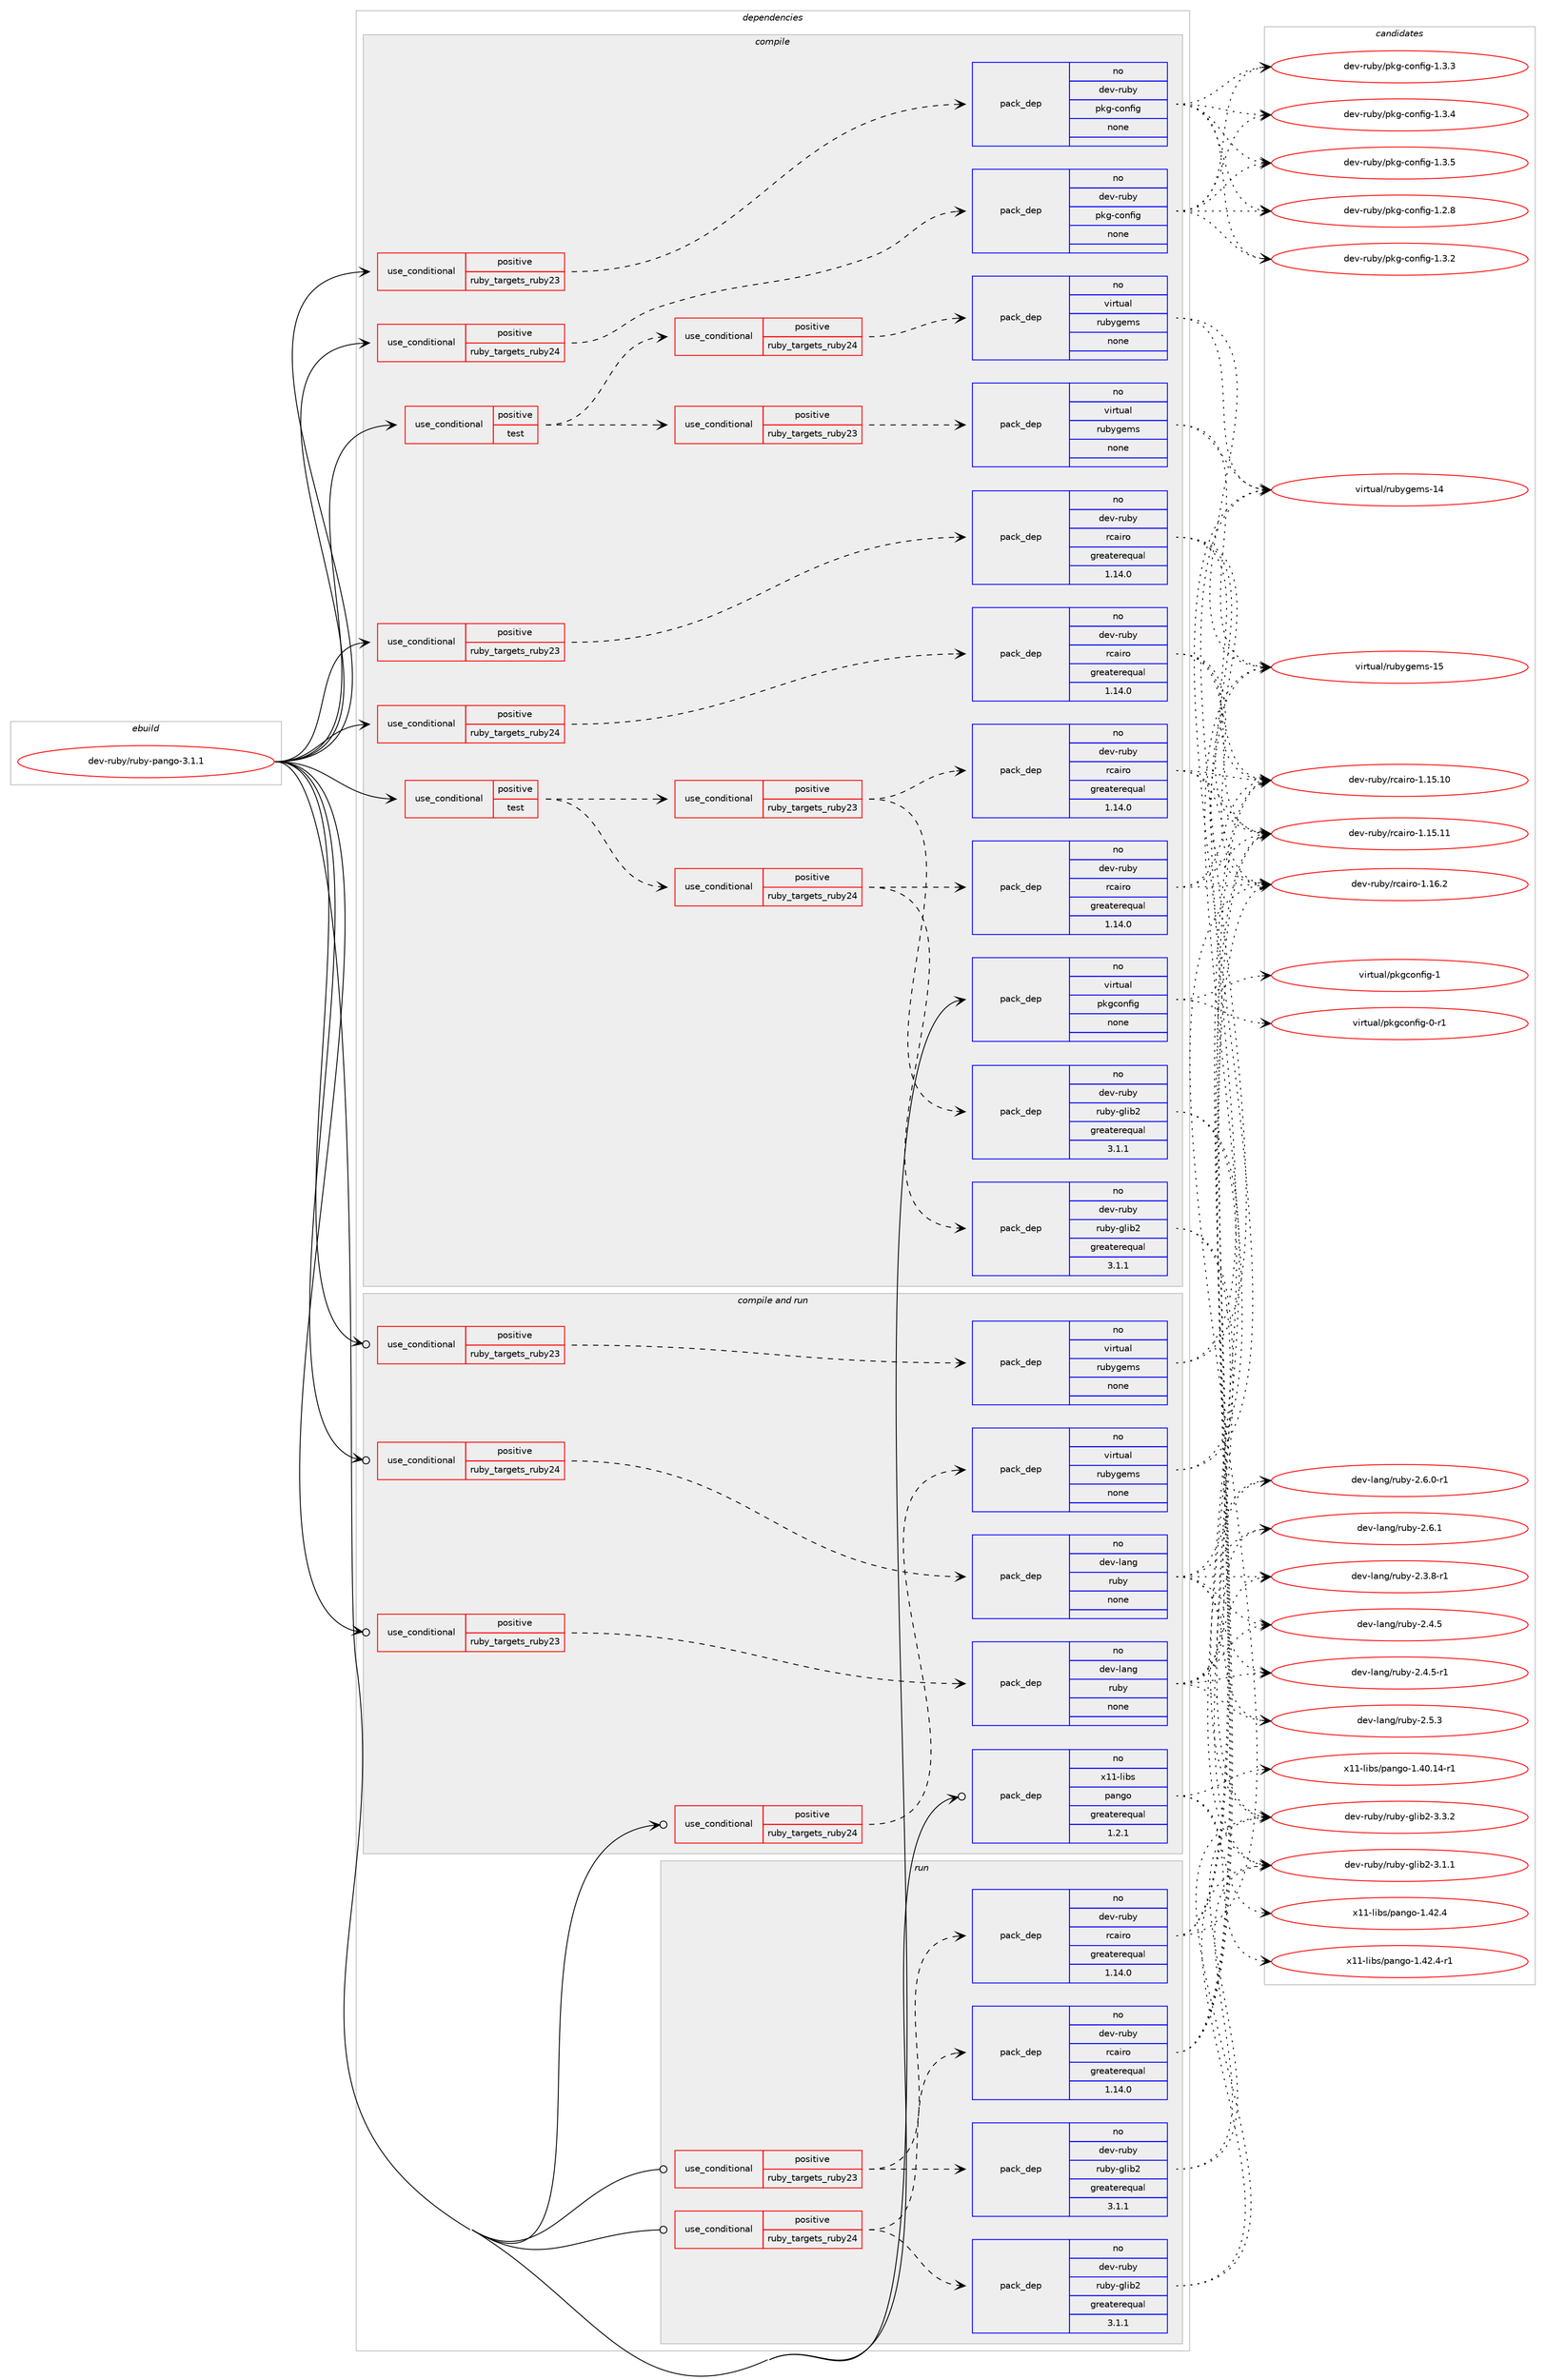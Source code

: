 digraph prolog {

# *************
# Graph options
# *************

newrank=true;
concentrate=true;
compound=true;
graph [rankdir=LR,fontname=Helvetica,fontsize=10,ranksep=1.5];#, ranksep=2.5, nodesep=0.2];
edge  [arrowhead=vee];
node  [fontname=Helvetica,fontsize=10];

# **********
# The ebuild
# **********

subgraph cluster_leftcol {
color=gray;
rank=same;
label=<<i>ebuild</i>>;
id [label="dev-ruby/ruby-pango-3.1.1", color=red, width=4, href="../dev-ruby/ruby-pango-3.1.1.svg"];
}

# ****************
# The dependencies
# ****************

subgraph cluster_midcol {
color=gray;
label=<<i>dependencies</i>>;
subgraph cluster_compile {
fillcolor="#eeeeee";
style=filled;
label=<<i>compile</i>>;
subgraph cond415877 {
dependency1524756 [label=<<TABLE BORDER="0" CELLBORDER="1" CELLSPACING="0" CELLPADDING="4"><TR><TD ROWSPAN="3" CELLPADDING="10">use_conditional</TD></TR><TR><TD>positive</TD></TR><TR><TD>ruby_targets_ruby23</TD></TR></TABLE>>, shape=none, color=red];
subgraph pack1085373 {
dependency1524757 [label=<<TABLE BORDER="0" CELLBORDER="1" CELLSPACING="0" CELLPADDING="4" WIDTH="220"><TR><TD ROWSPAN="6" CELLPADDING="30">pack_dep</TD></TR><TR><TD WIDTH="110">no</TD></TR><TR><TD>dev-ruby</TD></TR><TR><TD>pkg-config</TD></TR><TR><TD>none</TD></TR><TR><TD></TD></TR></TABLE>>, shape=none, color=blue];
}
dependency1524756:e -> dependency1524757:w [weight=20,style="dashed",arrowhead="vee"];
}
id:e -> dependency1524756:w [weight=20,style="solid",arrowhead="vee"];
subgraph cond415878 {
dependency1524758 [label=<<TABLE BORDER="0" CELLBORDER="1" CELLSPACING="0" CELLPADDING="4"><TR><TD ROWSPAN="3" CELLPADDING="10">use_conditional</TD></TR><TR><TD>positive</TD></TR><TR><TD>ruby_targets_ruby23</TD></TR></TABLE>>, shape=none, color=red];
subgraph pack1085374 {
dependency1524759 [label=<<TABLE BORDER="0" CELLBORDER="1" CELLSPACING="0" CELLPADDING="4" WIDTH="220"><TR><TD ROWSPAN="6" CELLPADDING="30">pack_dep</TD></TR><TR><TD WIDTH="110">no</TD></TR><TR><TD>dev-ruby</TD></TR><TR><TD>rcairo</TD></TR><TR><TD>greaterequal</TD></TR><TR><TD>1.14.0</TD></TR></TABLE>>, shape=none, color=blue];
}
dependency1524758:e -> dependency1524759:w [weight=20,style="dashed",arrowhead="vee"];
}
id:e -> dependency1524758:w [weight=20,style="solid",arrowhead="vee"];
subgraph cond415879 {
dependency1524760 [label=<<TABLE BORDER="0" CELLBORDER="1" CELLSPACING="0" CELLPADDING="4"><TR><TD ROWSPAN="3" CELLPADDING="10">use_conditional</TD></TR><TR><TD>positive</TD></TR><TR><TD>ruby_targets_ruby24</TD></TR></TABLE>>, shape=none, color=red];
subgraph pack1085375 {
dependency1524761 [label=<<TABLE BORDER="0" CELLBORDER="1" CELLSPACING="0" CELLPADDING="4" WIDTH="220"><TR><TD ROWSPAN="6" CELLPADDING="30">pack_dep</TD></TR><TR><TD WIDTH="110">no</TD></TR><TR><TD>dev-ruby</TD></TR><TR><TD>pkg-config</TD></TR><TR><TD>none</TD></TR><TR><TD></TD></TR></TABLE>>, shape=none, color=blue];
}
dependency1524760:e -> dependency1524761:w [weight=20,style="dashed",arrowhead="vee"];
}
id:e -> dependency1524760:w [weight=20,style="solid",arrowhead="vee"];
subgraph cond415880 {
dependency1524762 [label=<<TABLE BORDER="0" CELLBORDER="1" CELLSPACING="0" CELLPADDING="4"><TR><TD ROWSPAN="3" CELLPADDING="10">use_conditional</TD></TR><TR><TD>positive</TD></TR><TR><TD>ruby_targets_ruby24</TD></TR></TABLE>>, shape=none, color=red];
subgraph pack1085376 {
dependency1524763 [label=<<TABLE BORDER="0" CELLBORDER="1" CELLSPACING="0" CELLPADDING="4" WIDTH="220"><TR><TD ROWSPAN="6" CELLPADDING="30">pack_dep</TD></TR><TR><TD WIDTH="110">no</TD></TR><TR><TD>dev-ruby</TD></TR><TR><TD>rcairo</TD></TR><TR><TD>greaterequal</TD></TR><TR><TD>1.14.0</TD></TR></TABLE>>, shape=none, color=blue];
}
dependency1524762:e -> dependency1524763:w [weight=20,style="dashed",arrowhead="vee"];
}
id:e -> dependency1524762:w [weight=20,style="solid",arrowhead="vee"];
subgraph cond415881 {
dependency1524764 [label=<<TABLE BORDER="0" CELLBORDER="1" CELLSPACING="0" CELLPADDING="4"><TR><TD ROWSPAN="3" CELLPADDING="10">use_conditional</TD></TR><TR><TD>positive</TD></TR><TR><TD>test</TD></TR></TABLE>>, shape=none, color=red];
subgraph cond415882 {
dependency1524765 [label=<<TABLE BORDER="0" CELLBORDER="1" CELLSPACING="0" CELLPADDING="4"><TR><TD ROWSPAN="3" CELLPADDING="10">use_conditional</TD></TR><TR><TD>positive</TD></TR><TR><TD>ruby_targets_ruby23</TD></TR></TABLE>>, shape=none, color=red];
subgraph pack1085377 {
dependency1524766 [label=<<TABLE BORDER="0" CELLBORDER="1" CELLSPACING="0" CELLPADDING="4" WIDTH="220"><TR><TD ROWSPAN="6" CELLPADDING="30">pack_dep</TD></TR><TR><TD WIDTH="110">no</TD></TR><TR><TD>dev-ruby</TD></TR><TR><TD>ruby-glib2</TD></TR><TR><TD>greaterequal</TD></TR><TR><TD>3.1.1</TD></TR></TABLE>>, shape=none, color=blue];
}
dependency1524765:e -> dependency1524766:w [weight=20,style="dashed",arrowhead="vee"];
subgraph pack1085378 {
dependency1524767 [label=<<TABLE BORDER="0" CELLBORDER="1" CELLSPACING="0" CELLPADDING="4" WIDTH="220"><TR><TD ROWSPAN="6" CELLPADDING="30">pack_dep</TD></TR><TR><TD WIDTH="110">no</TD></TR><TR><TD>dev-ruby</TD></TR><TR><TD>rcairo</TD></TR><TR><TD>greaterequal</TD></TR><TR><TD>1.14.0</TD></TR></TABLE>>, shape=none, color=blue];
}
dependency1524765:e -> dependency1524767:w [weight=20,style="dashed",arrowhead="vee"];
}
dependency1524764:e -> dependency1524765:w [weight=20,style="dashed",arrowhead="vee"];
subgraph cond415883 {
dependency1524768 [label=<<TABLE BORDER="0" CELLBORDER="1" CELLSPACING="0" CELLPADDING="4"><TR><TD ROWSPAN="3" CELLPADDING="10">use_conditional</TD></TR><TR><TD>positive</TD></TR><TR><TD>ruby_targets_ruby24</TD></TR></TABLE>>, shape=none, color=red];
subgraph pack1085379 {
dependency1524769 [label=<<TABLE BORDER="0" CELLBORDER="1" CELLSPACING="0" CELLPADDING="4" WIDTH="220"><TR><TD ROWSPAN="6" CELLPADDING="30">pack_dep</TD></TR><TR><TD WIDTH="110">no</TD></TR><TR><TD>dev-ruby</TD></TR><TR><TD>ruby-glib2</TD></TR><TR><TD>greaterequal</TD></TR><TR><TD>3.1.1</TD></TR></TABLE>>, shape=none, color=blue];
}
dependency1524768:e -> dependency1524769:w [weight=20,style="dashed",arrowhead="vee"];
subgraph pack1085380 {
dependency1524770 [label=<<TABLE BORDER="0" CELLBORDER="1" CELLSPACING="0" CELLPADDING="4" WIDTH="220"><TR><TD ROWSPAN="6" CELLPADDING="30">pack_dep</TD></TR><TR><TD WIDTH="110">no</TD></TR><TR><TD>dev-ruby</TD></TR><TR><TD>rcairo</TD></TR><TR><TD>greaterequal</TD></TR><TR><TD>1.14.0</TD></TR></TABLE>>, shape=none, color=blue];
}
dependency1524768:e -> dependency1524770:w [weight=20,style="dashed",arrowhead="vee"];
}
dependency1524764:e -> dependency1524768:w [weight=20,style="dashed",arrowhead="vee"];
}
id:e -> dependency1524764:w [weight=20,style="solid",arrowhead="vee"];
subgraph cond415884 {
dependency1524771 [label=<<TABLE BORDER="0" CELLBORDER="1" CELLSPACING="0" CELLPADDING="4"><TR><TD ROWSPAN="3" CELLPADDING="10">use_conditional</TD></TR><TR><TD>positive</TD></TR><TR><TD>test</TD></TR></TABLE>>, shape=none, color=red];
subgraph cond415885 {
dependency1524772 [label=<<TABLE BORDER="0" CELLBORDER="1" CELLSPACING="0" CELLPADDING="4"><TR><TD ROWSPAN="3" CELLPADDING="10">use_conditional</TD></TR><TR><TD>positive</TD></TR><TR><TD>ruby_targets_ruby23</TD></TR></TABLE>>, shape=none, color=red];
subgraph pack1085381 {
dependency1524773 [label=<<TABLE BORDER="0" CELLBORDER="1" CELLSPACING="0" CELLPADDING="4" WIDTH="220"><TR><TD ROWSPAN="6" CELLPADDING="30">pack_dep</TD></TR><TR><TD WIDTH="110">no</TD></TR><TR><TD>virtual</TD></TR><TR><TD>rubygems</TD></TR><TR><TD>none</TD></TR><TR><TD></TD></TR></TABLE>>, shape=none, color=blue];
}
dependency1524772:e -> dependency1524773:w [weight=20,style="dashed",arrowhead="vee"];
}
dependency1524771:e -> dependency1524772:w [weight=20,style="dashed",arrowhead="vee"];
subgraph cond415886 {
dependency1524774 [label=<<TABLE BORDER="0" CELLBORDER="1" CELLSPACING="0" CELLPADDING="4"><TR><TD ROWSPAN="3" CELLPADDING="10">use_conditional</TD></TR><TR><TD>positive</TD></TR><TR><TD>ruby_targets_ruby24</TD></TR></TABLE>>, shape=none, color=red];
subgraph pack1085382 {
dependency1524775 [label=<<TABLE BORDER="0" CELLBORDER="1" CELLSPACING="0" CELLPADDING="4" WIDTH="220"><TR><TD ROWSPAN="6" CELLPADDING="30">pack_dep</TD></TR><TR><TD WIDTH="110">no</TD></TR><TR><TD>virtual</TD></TR><TR><TD>rubygems</TD></TR><TR><TD>none</TD></TR><TR><TD></TD></TR></TABLE>>, shape=none, color=blue];
}
dependency1524774:e -> dependency1524775:w [weight=20,style="dashed",arrowhead="vee"];
}
dependency1524771:e -> dependency1524774:w [weight=20,style="dashed",arrowhead="vee"];
}
id:e -> dependency1524771:w [weight=20,style="solid",arrowhead="vee"];
subgraph pack1085383 {
dependency1524776 [label=<<TABLE BORDER="0" CELLBORDER="1" CELLSPACING="0" CELLPADDING="4" WIDTH="220"><TR><TD ROWSPAN="6" CELLPADDING="30">pack_dep</TD></TR><TR><TD WIDTH="110">no</TD></TR><TR><TD>virtual</TD></TR><TR><TD>pkgconfig</TD></TR><TR><TD>none</TD></TR><TR><TD></TD></TR></TABLE>>, shape=none, color=blue];
}
id:e -> dependency1524776:w [weight=20,style="solid",arrowhead="vee"];
}
subgraph cluster_compileandrun {
fillcolor="#eeeeee";
style=filled;
label=<<i>compile and run</i>>;
subgraph cond415887 {
dependency1524777 [label=<<TABLE BORDER="0" CELLBORDER="1" CELLSPACING="0" CELLPADDING="4"><TR><TD ROWSPAN="3" CELLPADDING="10">use_conditional</TD></TR><TR><TD>positive</TD></TR><TR><TD>ruby_targets_ruby23</TD></TR></TABLE>>, shape=none, color=red];
subgraph pack1085384 {
dependency1524778 [label=<<TABLE BORDER="0" CELLBORDER="1" CELLSPACING="0" CELLPADDING="4" WIDTH="220"><TR><TD ROWSPAN="6" CELLPADDING="30">pack_dep</TD></TR><TR><TD WIDTH="110">no</TD></TR><TR><TD>dev-lang</TD></TR><TR><TD>ruby</TD></TR><TR><TD>none</TD></TR><TR><TD></TD></TR></TABLE>>, shape=none, color=blue];
}
dependency1524777:e -> dependency1524778:w [weight=20,style="dashed",arrowhead="vee"];
}
id:e -> dependency1524777:w [weight=20,style="solid",arrowhead="odotvee"];
subgraph cond415888 {
dependency1524779 [label=<<TABLE BORDER="0" CELLBORDER="1" CELLSPACING="0" CELLPADDING="4"><TR><TD ROWSPAN="3" CELLPADDING="10">use_conditional</TD></TR><TR><TD>positive</TD></TR><TR><TD>ruby_targets_ruby23</TD></TR></TABLE>>, shape=none, color=red];
subgraph pack1085385 {
dependency1524780 [label=<<TABLE BORDER="0" CELLBORDER="1" CELLSPACING="0" CELLPADDING="4" WIDTH="220"><TR><TD ROWSPAN="6" CELLPADDING="30">pack_dep</TD></TR><TR><TD WIDTH="110">no</TD></TR><TR><TD>virtual</TD></TR><TR><TD>rubygems</TD></TR><TR><TD>none</TD></TR><TR><TD></TD></TR></TABLE>>, shape=none, color=blue];
}
dependency1524779:e -> dependency1524780:w [weight=20,style="dashed",arrowhead="vee"];
}
id:e -> dependency1524779:w [weight=20,style="solid",arrowhead="odotvee"];
subgraph cond415889 {
dependency1524781 [label=<<TABLE BORDER="0" CELLBORDER="1" CELLSPACING="0" CELLPADDING="4"><TR><TD ROWSPAN="3" CELLPADDING="10">use_conditional</TD></TR><TR><TD>positive</TD></TR><TR><TD>ruby_targets_ruby24</TD></TR></TABLE>>, shape=none, color=red];
subgraph pack1085386 {
dependency1524782 [label=<<TABLE BORDER="0" CELLBORDER="1" CELLSPACING="0" CELLPADDING="4" WIDTH="220"><TR><TD ROWSPAN="6" CELLPADDING="30">pack_dep</TD></TR><TR><TD WIDTH="110">no</TD></TR><TR><TD>dev-lang</TD></TR><TR><TD>ruby</TD></TR><TR><TD>none</TD></TR><TR><TD></TD></TR></TABLE>>, shape=none, color=blue];
}
dependency1524781:e -> dependency1524782:w [weight=20,style="dashed",arrowhead="vee"];
}
id:e -> dependency1524781:w [weight=20,style="solid",arrowhead="odotvee"];
subgraph cond415890 {
dependency1524783 [label=<<TABLE BORDER="0" CELLBORDER="1" CELLSPACING="0" CELLPADDING="4"><TR><TD ROWSPAN="3" CELLPADDING="10">use_conditional</TD></TR><TR><TD>positive</TD></TR><TR><TD>ruby_targets_ruby24</TD></TR></TABLE>>, shape=none, color=red];
subgraph pack1085387 {
dependency1524784 [label=<<TABLE BORDER="0" CELLBORDER="1" CELLSPACING="0" CELLPADDING="4" WIDTH="220"><TR><TD ROWSPAN="6" CELLPADDING="30">pack_dep</TD></TR><TR><TD WIDTH="110">no</TD></TR><TR><TD>virtual</TD></TR><TR><TD>rubygems</TD></TR><TR><TD>none</TD></TR><TR><TD></TD></TR></TABLE>>, shape=none, color=blue];
}
dependency1524783:e -> dependency1524784:w [weight=20,style="dashed",arrowhead="vee"];
}
id:e -> dependency1524783:w [weight=20,style="solid",arrowhead="odotvee"];
subgraph pack1085388 {
dependency1524785 [label=<<TABLE BORDER="0" CELLBORDER="1" CELLSPACING="0" CELLPADDING="4" WIDTH="220"><TR><TD ROWSPAN="6" CELLPADDING="30">pack_dep</TD></TR><TR><TD WIDTH="110">no</TD></TR><TR><TD>x11-libs</TD></TR><TR><TD>pango</TD></TR><TR><TD>greaterequal</TD></TR><TR><TD>1.2.1</TD></TR></TABLE>>, shape=none, color=blue];
}
id:e -> dependency1524785:w [weight=20,style="solid",arrowhead="odotvee"];
}
subgraph cluster_run {
fillcolor="#eeeeee";
style=filled;
label=<<i>run</i>>;
subgraph cond415891 {
dependency1524786 [label=<<TABLE BORDER="0" CELLBORDER="1" CELLSPACING="0" CELLPADDING="4"><TR><TD ROWSPAN="3" CELLPADDING="10">use_conditional</TD></TR><TR><TD>positive</TD></TR><TR><TD>ruby_targets_ruby23</TD></TR></TABLE>>, shape=none, color=red];
subgraph pack1085389 {
dependency1524787 [label=<<TABLE BORDER="0" CELLBORDER="1" CELLSPACING="0" CELLPADDING="4" WIDTH="220"><TR><TD ROWSPAN="6" CELLPADDING="30">pack_dep</TD></TR><TR><TD WIDTH="110">no</TD></TR><TR><TD>dev-ruby</TD></TR><TR><TD>ruby-glib2</TD></TR><TR><TD>greaterequal</TD></TR><TR><TD>3.1.1</TD></TR></TABLE>>, shape=none, color=blue];
}
dependency1524786:e -> dependency1524787:w [weight=20,style="dashed",arrowhead="vee"];
subgraph pack1085390 {
dependency1524788 [label=<<TABLE BORDER="0" CELLBORDER="1" CELLSPACING="0" CELLPADDING="4" WIDTH="220"><TR><TD ROWSPAN="6" CELLPADDING="30">pack_dep</TD></TR><TR><TD WIDTH="110">no</TD></TR><TR><TD>dev-ruby</TD></TR><TR><TD>rcairo</TD></TR><TR><TD>greaterequal</TD></TR><TR><TD>1.14.0</TD></TR></TABLE>>, shape=none, color=blue];
}
dependency1524786:e -> dependency1524788:w [weight=20,style="dashed",arrowhead="vee"];
}
id:e -> dependency1524786:w [weight=20,style="solid",arrowhead="odot"];
subgraph cond415892 {
dependency1524789 [label=<<TABLE BORDER="0" CELLBORDER="1" CELLSPACING="0" CELLPADDING="4"><TR><TD ROWSPAN="3" CELLPADDING="10">use_conditional</TD></TR><TR><TD>positive</TD></TR><TR><TD>ruby_targets_ruby24</TD></TR></TABLE>>, shape=none, color=red];
subgraph pack1085391 {
dependency1524790 [label=<<TABLE BORDER="0" CELLBORDER="1" CELLSPACING="0" CELLPADDING="4" WIDTH="220"><TR><TD ROWSPAN="6" CELLPADDING="30">pack_dep</TD></TR><TR><TD WIDTH="110">no</TD></TR><TR><TD>dev-ruby</TD></TR><TR><TD>ruby-glib2</TD></TR><TR><TD>greaterequal</TD></TR><TR><TD>3.1.1</TD></TR></TABLE>>, shape=none, color=blue];
}
dependency1524789:e -> dependency1524790:w [weight=20,style="dashed",arrowhead="vee"];
subgraph pack1085392 {
dependency1524791 [label=<<TABLE BORDER="0" CELLBORDER="1" CELLSPACING="0" CELLPADDING="4" WIDTH="220"><TR><TD ROWSPAN="6" CELLPADDING="30">pack_dep</TD></TR><TR><TD WIDTH="110">no</TD></TR><TR><TD>dev-ruby</TD></TR><TR><TD>rcairo</TD></TR><TR><TD>greaterequal</TD></TR><TR><TD>1.14.0</TD></TR></TABLE>>, shape=none, color=blue];
}
dependency1524789:e -> dependency1524791:w [weight=20,style="dashed",arrowhead="vee"];
}
id:e -> dependency1524789:w [weight=20,style="solid",arrowhead="odot"];
}
}

# **************
# The candidates
# **************

subgraph cluster_choices {
rank=same;
color=gray;
label=<<i>candidates</i>>;

subgraph choice1085373 {
color=black;
nodesep=1;
choice1001011184511411798121471121071034599111110102105103454946504656 [label="dev-ruby/pkg-config-1.2.8", color=red, width=4,href="../dev-ruby/pkg-config-1.2.8.svg"];
choice1001011184511411798121471121071034599111110102105103454946514650 [label="dev-ruby/pkg-config-1.3.2", color=red, width=4,href="../dev-ruby/pkg-config-1.3.2.svg"];
choice1001011184511411798121471121071034599111110102105103454946514651 [label="dev-ruby/pkg-config-1.3.3", color=red, width=4,href="../dev-ruby/pkg-config-1.3.3.svg"];
choice1001011184511411798121471121071034599111110102105103454946514652 [label="dev-ruby/pkg-config-1.3.4", color=red, width=4,href="../dev-ruby/pkg-config-1.3.4.svg"];
choice1001011184511411798121471121071034599111110102105103454946514653 [label="dev-ruby/pkg-config-1.3.5", color=red, width=4,href="../dev-ruby/pkg-config-1.3.5.svg"];
dependency1524757:e -> choice1001011184511411798121471121071034599111110102105103454946504656:w [style=dotted,weight="100"];
dependency1524757:e -> choice1001011184511411798121471121071034599111110102105103454946514650:w [style=dotted,weight="100"];
dependency1524757:e -> choice1001011184511411798121471121071034599111110102105103454946514651:w [style=dotted,weight="100"];
dependency1524757:e -> choice1001011184511411798121471121071034599111110102105103454946514652:w [style=dotted,weight="100"];
dependency1524757:e -> choice1001011184511411798121471121071034599111110102105103454946514653:w [style=dotted,weight="100"];
}
subgraph choice1085374 {
color=black;
nodesep=1;
choice10010111845114117981214711499971051141114549464953464948 [label="dev-ruby/rcairo-1.15.10", color=red, width=4,href="../dev-ruby/rcairo-1.15.10.svg"];
choice10010111845114117981214711499971051141114549464953464949 [label="dev-ruby/rcairo-1.15.11", color=red, width=4,href="../dev-ruby/rcairo-1.15.11.svg"];
choice100101118451141179812147114999710511411145494649544650 [label="dev-ruby/rcairo-1.16.2", color=red, width=4,href="../dev-ruby/rcairo-1.16.2.svg"];
dependency1524759:e -> choice10010111845114117981214711499971051141114549464953464948:w [style=dotted,weight="100"];
dependency1524759:e -> choice10010111845114117981214711499971051141114549464953464949:w [style=dotted,weight="100"];
dependency1524759:e -> choice100101118451141179812147114999710511411145494649544650:w [style=dotted,weight="100"];
}
subgraph choice1085375 {
color=black;
nodesep=1;
choice1001011184511411798121471121071034599111110102105103454946504656 [label="dev-ruby/pkg-config-1.2.8", color=red, width=4,href="../dev-ruby/pkg-config-1.2.8.svg"];
choice1001011184511411798121471121071034599111110102105103454946514650 [label="dev-ruby/pkg-config-1.3.2", color=red, width=4,href="../dev-ruby/pkg-config-1.3.2.svg"];
choice1001011184511411798121471121071034599111110102105103454946514651 [label="dev-ruby/pkg-config-1.3.3", color=red, width=4,href="../dev-ruby/pkg-config-1.3.3.svg"];
choice1001011184511411798121471121071034599111110102105103454946514652 [label="dev-ruby/pkg-config-1.3.4", color=red, width=4,href="../dev-ruby/pkg-config-1.3.4.svg"];
choice1001011184511411798121471121071034599111110102105103454946514653 [label="dev-ruby/pkg-config-1.3.5", color=red, width=4,href="../dev-ruby/pkg-config-1.3.5.svg"];
dependency1524761:e -> choice1001011184511411798121471121071034599111110102105103454946504656:w [style=dotted,weight="100"];
dependency1524761:e -> choice1001011184511411798121471121071034599111110102105103454946514650:w [style=dotted,weight="100"];
dependency1524761:e -> choice1001011184511411798121471121071034599111110102105103454946514651:w [style=dotted,weight="100"];
dependency1524761:e -> choice1001011184511411798121471121071034599111110102105103454946514652:w [style=dotted,weight="100"];
dependency1524761:e -> choice1001011184511411798121471121071034599111110102105103454946514653:w [style=dotted,weight="100"];
}
subgraph choice1085376 {
color=black;
nodesep=1;
choice10010111845114117981214711499971051141114549464953464948 [label="dev-ruby/rcairo-1.15.10", color=red, width=4,href="../dev-ruby/rcairo-1.15.10.svg"];
choice10010111845114117981214711499971051141114549464953464949 [label="dev-ruby/rcairo-1.15.11", color=red, width=4,href="../dev-ruby/rcairo-1.15.11.svg"];
choice100101118451141179812147114999710511411145494649544650 [label="dev-ruby/rcairo-1.16.2", color=red, width=4,href="../dev-ruby/rcairo-1.16.2.svg"];
dependency1524763:e -> choice10010111845114117981214711499971051141114549464953464948:w [style=dotted,weight="100"];
dependency1524763:e -> choice10010111845114117981214711499971051141114549464953464949:w [style=dotted,weight="100"];
dependency1524763:e -> choice100101118451141179812147114999710511411145494649544650:w [style=dotted,weight="100"];
}
subgraph choice1085377 {
color=black;
nodesep=1;
choice10010111845114117981214711411798121451031081059850455146494649 [label="dev-ruby/ruby-glib2-3.1.1", color=red, width=4,href="../dev-ruby/ruby-glib2-3.1.1.svg"];
choice10010111845114117981214711411798121451031081059850455146514650 [label="dev-ruby/ruby-glib2-3.3.2", color=red, width=4,href="../dev-ruby/ruby-glib2-3.3.2.svg"];
dependency1524766:e -> choice10010111845114117981214711411798121451031081059850455146494649:w [style=dotted,weight="100"];
dependency1524766:e -> choice10010111845114117981214711411798121451031081059850455146514650:w [style=dotted,weight="100"];
}
subgraph choice1085378 {
color=black;
nodesep=1;
choice10010111845114117981214711499971051141114549464953464948 [label="dev-ruby/rcairo-1.15.10", color=red, width=4,href="../dev-ruby/rcairo-1.15.10.svg"];
choice10010111845114117981214711499971051141114549464953464949 [label="dev-ruby/rcairo-1.15.11", color=red, width=4,href="../dev-ruby/rcairo-1.15.11.svg"];
choice100101118451141179812147114999710511411145494649544650 [label="dev-ruby/rcairo-1.16.2", color=red, width=4,href="../dev-ruby/rcairo-1.16.2.svg"];
dependency1524767:e -> choice10010111845114117981214711499971051141114549464953464948:w [style=dotted,weight="100"];
dependency1524767:e -> choice10010111845114117981214711499971051141114549464953464949:w [style=dotted,weight="100"];
dependency1524767:e -> choice100101118451141179812147114999710511411145494649544650:w [style=dotted,weight="100"];
}
subgraph choice1085379 {
color=black;
nodesep=1;
choice10010111845114117981214711411798121451031081059850455146494649 [label="dev-ruby/ruby-glib2-3.1.1", color=red, width=4,href="../dev-ruby/ruby-glib2-3.1.1.svg"];
choice10010111845114117981214711411798121451031081059850455146514650 [label="dev-ruby/ruby-glib2-3.3.2", color=red, width=4,href="../dev-ruby/ruby-glib2-3.3.2.svg"];
dependency1524769:e -> choice10010111845114117981214711411798121451031081059850455146494649:w [style=dotted,weight="100"];
dependency1524769:e -> choice10010111845114117981214711411798121451031081059850455146514650:w [style=dotted,weight="100"];
}
subgraph choice1085380 {
color=black;
nodesep=1;
choice10010111845114117981214711499971051141114549464953464948 [label="dev-ruby/rcairo-1.15.10", color=red, width=4,href="../dev-ruby/rcairo-1.15.10.svg"];
choice10010111845114117981214711499971051141114549464953464949 [label="dev-ruby/rcairo-1.15.11", color=red, width=4,href="../dev-ruby/rcairo-1.15.11.svg"];
choice100101118451141179812147114999710511411145494649544650 [label="dev-ruby/rcairo-1.16.2", color=red, width=4,href="../dev-ruby/rcairo-1.16.2.svg"];
dependency1524770:e -> choice10010111845114117981214711499971051141114549464953464948:w [style=dotted,weight="100"];
dependency1524770:e -> choice10010111845114117981214711499971051141114549464953464949:w [style=dotted,weight="100"];
dependency1524770:e -> choice100101118451141179812147114999710511411145494649544650:w [style=dotted,weight="100"];
}
subgraph choice1085381 {
color=black;
nodesep=1;
choice118105114116117971084711411798121103101109115454952 [label="virtual/rubygems-14", color=red, width=4,href="../virtual/rubygems-14.svg"];
choice118105114116117971084711411798121103101109115454953 [label="virtual/rubygems-15", color=red, width=4,href="../virtual/rubygems-15.svg"];
dependency1524773:e -> choice118105114116117971084711411798121103101109115454952:w [style=dotted,weight="100"];
dependency1524773:e -> choice118105114116117971084711411798121103101109115454953:w [style=dotted,weight="100"];
}
subgraph choice1085382 {
color=black;
nodesep=1;
choice118105114116117971084711411798121103101109115454952 [label="virtual/rubygems-14", color=red, width=4,href="../virtual/rubygems-14.svg"];
choice118105114116117971084711411798121103101109115454953 [label="virtual/rubygems-15", color=red, width=4,href="../virtual/rubygems-15.svg"];
dependency1524775:e -> choice118105114116117971084711411798121103101109115454952:w [style=dotted,weight="100"];
dependency1524775:e -> choice118105114116117971084711411798121103101109115454953:w [style=dotted,weight="100"];
}
subgraph choice1085383 {
color=black;
nodesep=1;
choice11810511411611797108471121071039911111010210510345484511449 [label="virtual/pkgconfig-0-r1", color=red, width=4,href="../virtual/pkgconfig-0-r1.svg"];
choice1181051141161179710847112107103991111101021051034549 [label="virtual/pkgconfig-1", color=red, width=4,href="../virtual/pkgconfig-1.svg"];
dependency1524776:e -> choice11810511411611797108471121071039911111010210510345484511449:w [style=dotted,weight="100"];
dependency1524776:e -> choice1181051141161179710847112107103991111101021051034549:w [style=dotted,weight="100"];
}
subgraph choice1085384 {
color=black;
nodesep=1;
choice100101118451089711010347114117981214550465146564511449 [label="dev-lang/ruby-2.3.8-r1", color=red, width=4,href="../dev-lang/ruby-2.3.8-r1.svg"];
choice10010111845108971101034711411798121455046524653 [label="dev-lang/ruby-2.4.5", color=red, width=4,href="../dev-lang/ruby-2.4.5.svg"];
choice100101118451089711010347114117981214550465246534511449 [label="dev-lang/ruby-2.4.5-r1", color=red, width=4,href="../dev-lang/ruby-2.4.5-r1.svg"];
choice10010111845108971101034711411798121455046534651 [label="dev-lang/ruby-2.5.3", color=red, width=4,href="../dev-lang/ruby-2.5.3.svg"];
choice100101118451089711010347114117981214550465446484511449 [label="dev-lang/ruby-2.6.0-r1", color=red, width=4,href="../dev-lang/ruby-2.6.0-r1.svg"];
choice10010111845108971101034711411798121455046544649 [label="dev-lang/ruby-2.6.1", color=red, width=4,href="../dev-lang/ruby-2.6.1.svg"];
dependency1524778:e -> choice100101118451089711010347114117981214550465146564511449:w [style=dotted,weight="100"];
dependency1524778:e -> choice10010111845108971101034711411798121455046524653:w [style=dotted,weight="100"];
dependency1524778:e -> choice100101118451089711010347114117981214550465246534511449:w [style=dotted,weight="100"];
dependency1524778:e -> choice10010111845108971101034711411798121455046534651:w [style=dotted,weight="100"];
dependency1524778:e -> choice100101118451089711010347114117981214550465446484511449:w [style=dotted,weight="100"];
dependency1524778:e -> choice10010111845108971101034711411798121455046544649:w [style=dotted,weight="100"];
}
subgraph choice1085385 {
color=black;
nodesep=1;
choice118105114116117971084711411798121103101109115454952 [label="virtual/rubygems-14", color=red, width=4,href="../virtual/rubygems-14.svg"];
choice118105114116117971084711411798121103101109115454953 [label="virtual/rubygems-15", color=red, width=4,href="../virtual/rubygems-15.svg"];
dependency1524780:e -> choice118105114116117971084711411798121103101109115454952:w [style=dotted,weight="100"];
dependency1524780:e -> choice118105114116117971084711411798121103101109115454953:w [style=dotted,weight="100"];
}
subgraph choice1085386 {
color=black;
nodesep=1;
choice100101118451089711010347114117981214550465146564511449 [label="dev-lang/ruby-2.3.8-r1", color=red, width=4,href="../dev-lang/ruby-2.3.8-r1.svg"];
choice10010111845108971101034711411798121455046524653 [label="dev-lang/ruby-2.4.5", color=red, width=4,href="../dev-lang/ruby-2.4.5.svg"];
choice100101118451089711010347114117981214550465246534511449 [label="dev-lang/ruby-2.4.5-r1", color=red, width=4,href="../dev-lang/ruby-2.4.5-r1.svg"];
choice10010111845108971101034711411798121455046534651 [label="dev-lang/ruby-2.5.3", color=red, width=4,href="../dev-lang/ruby-2.5.3.svg"];
choice100101118451089711010347114117981214550465446484511449 [label="dev-lang/ruby-2.6.0-r1", color=red, width=4,href="../dev-lang/ruby-2.6.0-r1.svg"];
choice10010111845108971101034711411798121455046544649 [label="dev-lang/ruby-2.6.1", color=red, width=4,href="../dev-lang/ruby-2.6.1.svg"];
dependency1524782:e -> choice100101118451089711010347114117981214550465146564511449:w [style=dotted,weight="100"];
dependency1524782:e -> choice10010111845108971101034711411798121455046524653:w [style=dotted,weight="100"];
dependency1524782:e -> choice100101118451089711010347114117981214550465246534511449:w [style=dotted,weight="100"];
dependency1524782:e -> choice10010111845108971101034711411798121455046534651:w [style=dotted,weight="100"];
dependency1524782:e -> choice100101118451089711010347114117981214550465446484511449:w [style=dotted,weight="100"];
dependency1524782:e -> choice10010111845108971101034711411798121455046544649:w [style=dotted,weight="100"];
}
subgraph choice1085387 {
color=black;
nodesep=1;
choice118105114116117971084711411798121103101109115454952 [label="virtual/rubygems-14", color=red, width=4,href="../virtual/rubygems-14.svg"];
choice118105114116117971084711411798121103101109115454953 [label="virtual/rubygems-15", color=red, width=4,href="../virtual/rubygems-15.svg"];
dependency1524784:e -> choice118105114116117971084711411798121103101109115454952:w [style=dotted,weight="100"];
dependency1524784:e -> choice118105114116117971084711411798121103101109115454953:w [style=dotted,weight="100"];
}
subgraph choice1085388 {
color=black;
nodesep=1;
choice12049494510810598115471129711010311145494652484649524511449 [label="x11-libs/pango-1.40.14-r1", color=red, width=4,href="../x11-libs/pango-1.40.14-r1.svg"];
choice12049494510810598115471129711010311145494652504652 [label="x11-libs/pango-1.42.4", color=red, width=4,href="../x11-libs/pango-1.42.4.svg"];
choice120494945108105981154711297110103111454946525046524511449 [label="x11-libs/pango-1.42.4-r1", color=red, width=4,href="../x11-libs/pango-1.42.4-r1.svg"];
dependency1524785:e -> choice12049494510810598115471129711010311145494652484649524511449:w [style=dotted,weight="100"];
dependency1524785:e -> choice12049494510810598115471129711010311145494652504652:w [style=dotted,weight="100"];
dependency1524785:e -> choice120494945108105981154711297110103111454946525046524511449:w [style=dotted,weight="100"];
}
subgraph choice1085389 {
color=black;
nodesep=1;
choice10010111845114117981214711411798121451031081059850455146494649 [label="dev-ruby/ruby-glib2-3.1.1", color=red, width=4,href="../dev-ruby/ruby-glib2-3.1.1.svg"];
choice10010111845114117981214711411798121451031081059850455146514650 [label="dev-ruby/ruby-glib2-3.3.2", color=red, width=4,href="../dev-ruby/ruby-glib2-3.3.2.svg"];
dependency1524787:e -> choice10010111845114117981214711411798121451031081059850455146494649:w [style=dotted,weight="100"];
dependency1524787:e -> choice10010111845114117981214711411798121451031081059850455146514650:w [style=dotted,weight="100"];
}
subgraph choice1085390 {
color=black;
nodesep=1;
choice10010111845114117981214711499971051141114549464953464948 [label="dev-ruby/rcairo-1.15.10", color=red, width=4,href="../dev-ruby/rcairo-1.15.10.svg"];
choice10010111845114117981214711499971051141114549464953464949 [label="dev-ruby/rcairo-1.15.11", color=red, width=4,href="../dev-ruby/rcairo-1.15.11.svg"];
choice100101118451141179812147114999710511411145494649544650 [label="dev-ruby/rcairo-1.16.2", color=red, width=4,href="../dev-ruby/rcairo-1.16.2.svg"];
dependency1524788:e -> choice10010111845114117981214711499971051141114549464953464948:w [style=dotted,weight="100"];
dependency1524788:e -> choice10010111845114117981214711499971051141114549464953464949:w [style=dotted,weight="100"];
dependency1524788:e -> choice100101118451141179812147114999710511411145494649544650:w [style=dotted,weight="100"];
}
subgraph choice1085391 {
color=black;
nodesep=1;
choice10010111845114117981214711411798121451031081059850455146494649 [label="dev-ruby/ruby-glib2-3.1.1", color=red, width=4,href="../dev-ruby/ruby-glib2-3.1.1.svg"];
choice10010111845114117981214711411798121451031081059850455146514650 [label="dev-ruby/ruby-glib2-3.3.2", color=red, width=4,href="../dev-ruby/ruby-glib2-3.3.2.svg"];
dependency1524790:e -> choice10010111845114117981214711411798121451031081059850455146494649:w [style=dotted,weight="100"];
dependency1524790:e -> choice10010111845114117981214711411798121451031081059850455146514650:w [style=dotted,weight="100"];
}
subgraph choice1085392 {
color=black;
nodesep=1;
choice10010111845114117981214711499971051141114549464953464948 [label="dev-ruby/rcairo-1.15.10", color=red, width=4,href="../dev-ruby/rcairo-1.15.10.svg"];
choice10010111845114117981214711499971051141114549464953464949 [label="dev-ruby/rcairo-1.15.11", color=red, width=4,href="../dev-ruby/rcairo-1.15.11.svg"];
choice100101118451141179812147114999710511411145494649544650 [label="dev-ruby/rcairo-1.16.2", color=red, width=4,href="../dev-ruby/rcairo-1.16.2.svg"];
dependency1524791:e -> choice10010111845114117981214711499971051141114549464953464948:w [style=dotted,weight="100"];
dependency1524791:e -> choice10010111845114117981214711499971051141114549464953464949:w [style=dotted,weight="100"];
dependency1524791:e -> choice100101118451141179812147114999710511411145494649544650:w [style=dotted,weight="100"];
}
}

}
